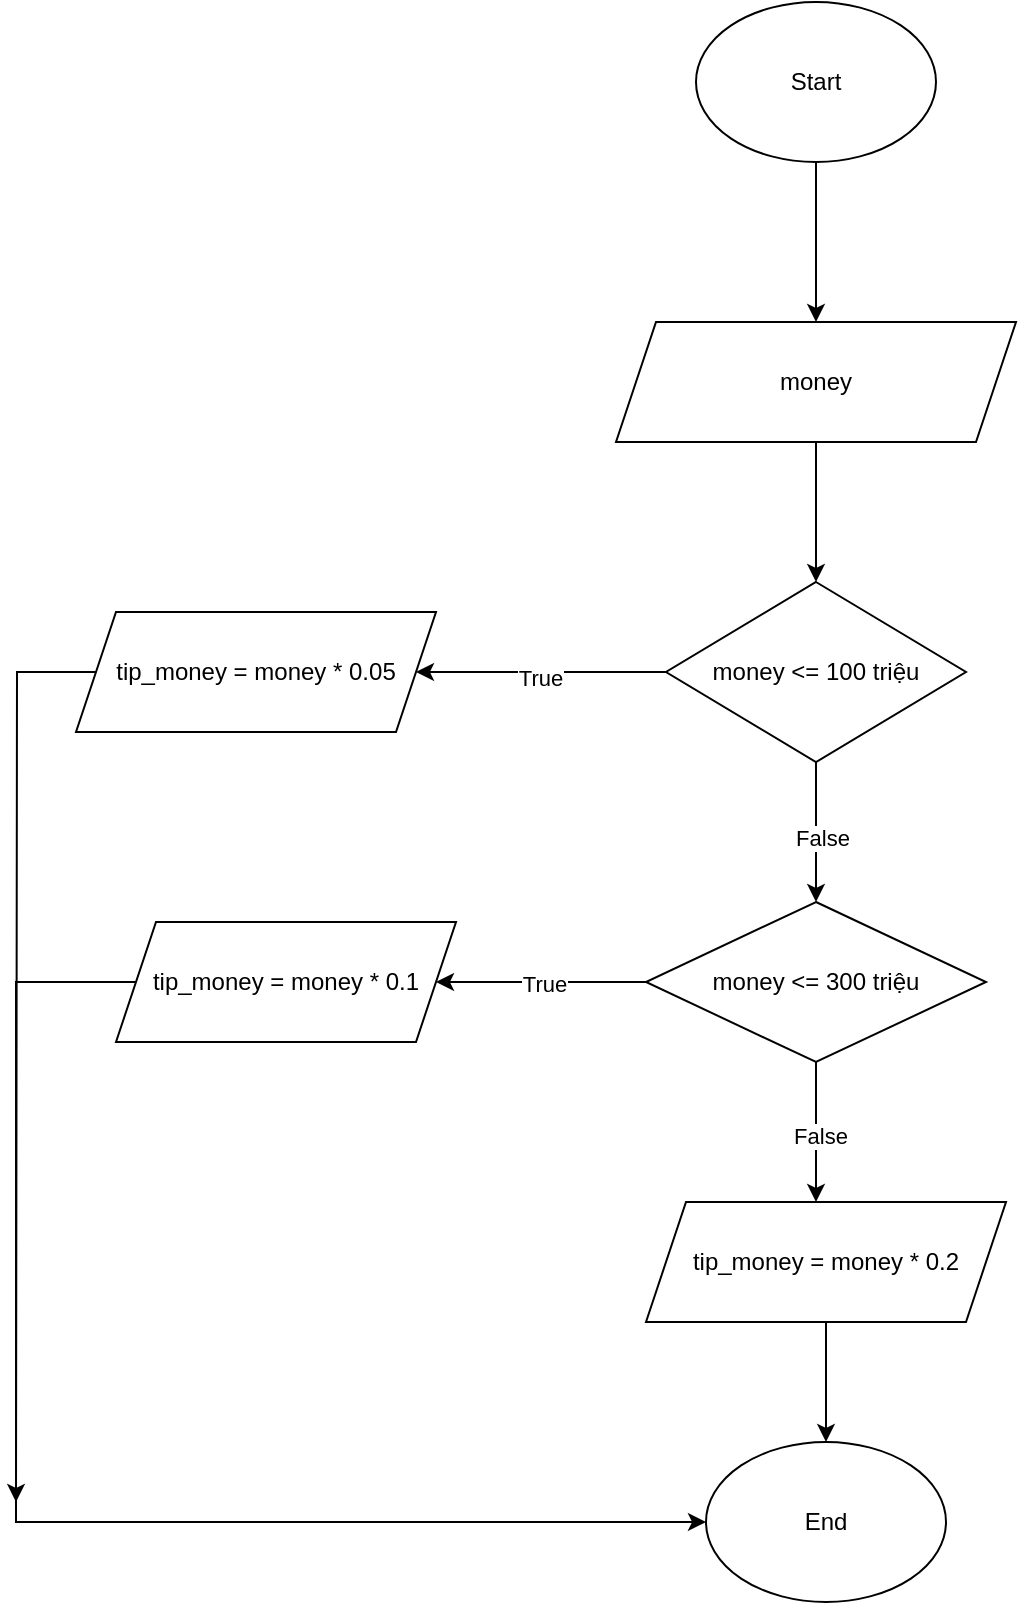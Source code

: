 <mxfile version="22.1.0" type="device">
  <diagram name="Trang-1" id="cBqyXb7lOXLwyHfcgrOw">
    <mxGraphModel dx="1583" dy="765" grid="1" gridSize="10" guides="1" tooltips="1" connect="1" arrows="1" fold="1" page="1" pageScale="1" pageWidth="827" pageHeight="1169" math="0" shadow="0">
      <root>
        <mxCell id="0" />
        <mxCell id="1" parent="0" />
        <mxCell id="mQR0T40ippzaXRuH3eWe-2" style="edgeStyle=orthogonalEdgeStyle;rounded=0;orthogonalLoop=1;jettySize=auto;html=1;" parent="1" source="mQR0T40ippzaXRuH3eWe-1" edge="1">
          <mxGeometry relative="1" as="geometry">
            <mxPoint x="380" y="200" as="targetPoint" />
          </mxGeometry>
        </mxCell>
        <mxCell id="mQR0T40ippzaXRuH3eWe-1" value="Start" style="ellipse;whiteSpace=wrap;html=1;" parent="1" vertex="1">
          <mxGeometry x="320" y="40" width="120" height="80" as="geometry" />
        </mxCell>
        <mxCell id="mQR0T40ippzaXRuH3eWe-4" style="edgeStyle=orthogonalEdgeStyle;rounded=0;orthogonalLoop=1;jettySize=auto;html=1;" parent="1" source="mQR0T40ippzaXRuH3eWe-3" edge="1">
          <mxGeometry relative="1" as="geometry">
            <mxPoint x="380" y="330" as="targetPoint" />
          </mxGeometry>
        </mxCell>
        <mxCell id="mQR0T40ippzaXRuH3eWe-3" value="money" style="shape=parallelogram;perimeter=parallelogramPerimeter;whiteSpace=wrap;html=1;fixedSize=1;" parent="1" vertex="1">
          <mxGeometry x="280" y="200" width="200" height="60" as="geometry" />
        </mxCell>
        <mxCell id="mQR0T40ippzaXRuH3eWe-6" style="edgeStyle=orthogonalEdgeStyle;rounded=0;orthogonalLoop=1;jettySize=auto;html=1;" parent="1" source="mQR0T40ippzaXRuH3eWe-5" edge="1">
          <mxGeometry relative="1" as="geometry">
            <mxPoint x="180" y="375" as="targetPoint" />
          </mxGeometry>
        </mxCell>
        <mxCell id="mQR0T40ippzaXRuH3eWe-7" value="True" style="edgeLabel;html=1;align=center;verticalAlign=middle;resizable=0;points=[];" parent="mQR0T40ippzaXRuH3eWe-6" vertex="1" connectable="0">
          <mxGeometry x="0.021" y="2" relative="1" as="geometry">
            <mxPoint as="offset" />
          </mxGeometry>
        </mxCell>
        <mxCell id="mQR0T40ippzaXRuH3eWe-8" style="edgeStyle=orthogonalEdgeStyle;rounded=0;orthogonalLoop=1;jettySize=auto;html=1;" parent="1" source="mQR0T40ippzaXRuH3eWe-5" edge="1">
          <mxGeometry relative="1" as="geometry">
            <mxPoint x="380" y="490" as="targetPoint" />
          </mxGeometry>
        </mxCell>
        <mxCell id="mQR0T40ippzaXRuH3eWe-9" value="False" style="edgeLabel;html=1;align=center;verticalAlign=middle;resizable=0;points=[];" parent="mQR0T40ippzaXRuH3eWe-8" vertex="1" connectable="0">
          <mxGeometry x="0.082" y="2" relative="1" as="geometry">
            <mxPoint as="offset" />
          </mxGeometry>
        </mxCell>
        <mxCell id="mQR0T40ippzaXRuH3eWe-5" value="money &amp;lt;= 100 triệu" style="rhombus;whiteSpace=wrap;html=1;" parent="1" vertex="1">
          <mxGeometry x="305" y="330" width="150" height="90" as="geometry" />
        </mxCell>
        <mxCell id="mQR0T40ippzaXRuH3eWe-11" style="edgeStyle=orthogonalEdgeStyle;rounded=0;orthogonalLoop=1;jettySize=auto;html=1;" parent="1" source="mQR0T40ippzaXRuH3eWe-10" edge="1">
          <mxGeometry relative="1" as="geometry">
            <mxPoint x="190" y="530" as="targetPoint" />
          </mxGeometry>
        </mxCell>
        <mxCell id="mQR0T40ippzaXRuH3eWe-12" value="True" style="edgeLabel;html=1;align=center;verticalAlign=middle;resizable=0;points=[];" parent="mQR0T40ippzaXRuH3eWe-11" vertex="1" connectable="0">
          <mxGeometry x="-0.003" y="1" relative="1" as="geometry">
            <mxPoint x="1" y="-1" as="offset" />
          </mxGeometry>
        </mxCell>
        <mxCell id="mQR0T40ippzaXRuH3eWe-13" style="edgeStyle=orthogonalEdgeStyle;rounded=0;orthogonalLoop=1;jettySize=auto;html=1;" parent="1" source="mQR0T40ippzaXRuH3eWe-10" edge="1">
          <mxGeometry relative="1" as="geometry">
            <mxPoint x="380" y="640" as="targetPoint" />
          </mxGeometry>
        </mxCell>
        <mxCell id="mQR0T40ippzaXRuH3eWe-14" value="False" style="edgeLabel;html=1;align=center;verticalAlign=middle;resizable=0;points=[];" parent="mQR0T40ippzaXRuH3eWe-13" vertex="1" connectable="0">
          <mxGeometry x="0.054" y="1" relative="1" as="geometry">
            <mxPoint as="offset" />
          </mxGeometry>
        </mxCell>
        <mxCell id="mQR0T40ippzaXRuH3eWe-10" value="money &amp;lt;= 300 triệu" style="rhombus;whiteSpace=wrap;html=1;" parent="1" vertex="1">
          <mxGeometry x="295" y="490" width="170" height="80" as="geometry" />
        </mxCell>
        <mxCell id="mQR0T40ippzaXRuH3eWe-19" style="edgeStyle=orthogonalEdgeStyle;rounded=0;orthogonalLoop=1;jettySize=auto;html=1;" parent="1" source="mQR0T40ippzaXRuH3eWe-16" edge="1">
          <mxGeometry relative="1" as="geometry">
            <mxPoint x="-20" y="790" as="targetPoint" />
          </mxGeometry>
        </mxCell>
        <mxCell id="mQR0T40ippzaXRuH3eWe-16" value="tip_money = money * 0.05" style="shape=parallelogram;perimeter=parallelogramPerimeter;whiteSpace=wrap;html=1;fixedSize=1;" parent="1" vertex="1">
          <mxGeometry x="10" y="345" width="180" height="60" as="geometry" />
        </mxCell>
        <mxCell id="mQR0T40ippzaXRuH3eWe-20" style="edgeStyle=orthogonalEdgeStyle;rounded=0;orthogonalLoop=1;jettySize=auto;html=1;entryX=0;entryY=0.5;entryDx=0;entryDy=0;" parent="1" source="mQR0T40ippzaXRuH3eWe-17" target="mQR0T40ippzaXRuH3eWe-22" edge="1">
          <mxGeometry relative="1" as="geometry">
            <mxPoint x="-20" y="790" as="targetPoint" />
            <Array as="points">
              <mxPoint x="-20" y="530" />
              <mxPoint x="-20" y="800" />
            </Array>
          </mxGeometry>
        </mxCell>
        <mxCell id="mQR0T40ippzaXRuH3eWe-17" value="tip_money = money * 0.1" style="shape=parallelogram;perimeter=parallelogramPerimeter;whiteSpace=wrap;html=1;fixedSize=1;" parent="1" vertex="1">
          <mxGeometry x="30" y="500" width="170" height="60" as="geometry" />
        </mxCell>
        <mxCell id="mQR0T40ippzaXRuH3eWe-21" style="edgeStyle=orthogonalEdgeStyle;rounded=0;orthogonalLoop=1;jettySize=auto;html=1;" parent="1" source="mQR0T40ippzaXRuH3eWe-18" target="mQR0T40ippzaXRuH3eWe-22" edge="1">
          <mxGeometry relative="1" as="geometry">
            <mxPoint x="385" y="750" as="targetPoint" />
          </mxGeometry>
        </mxCell>
        <mxCell id="mQR0T40ippzaXRuH3eWe-18" value="tip_money = money * 0.2" style="shape=parallelogram;perimeter=parallelogramPerimeter;whiteSpace=wrap;html=1;fixedSize=1;" parent="1" vertex="1">
          <mxGeometry x="295" y="640" width="180" height="60" as="geometry" />
        </mxCell>
        <mxCell id="mQR0T40ippzaXRuH3eWe-22" value="End" style="ellipse;whiteSpace=wrap;html=1;" parent="1" vertex="1">
          <mxGeometry x="325" y="760" width="120" height="80" as="geometry" />
        </mxCell>
      </root>
    </mxGraphModel>
  </diagram>
</mxfile>
